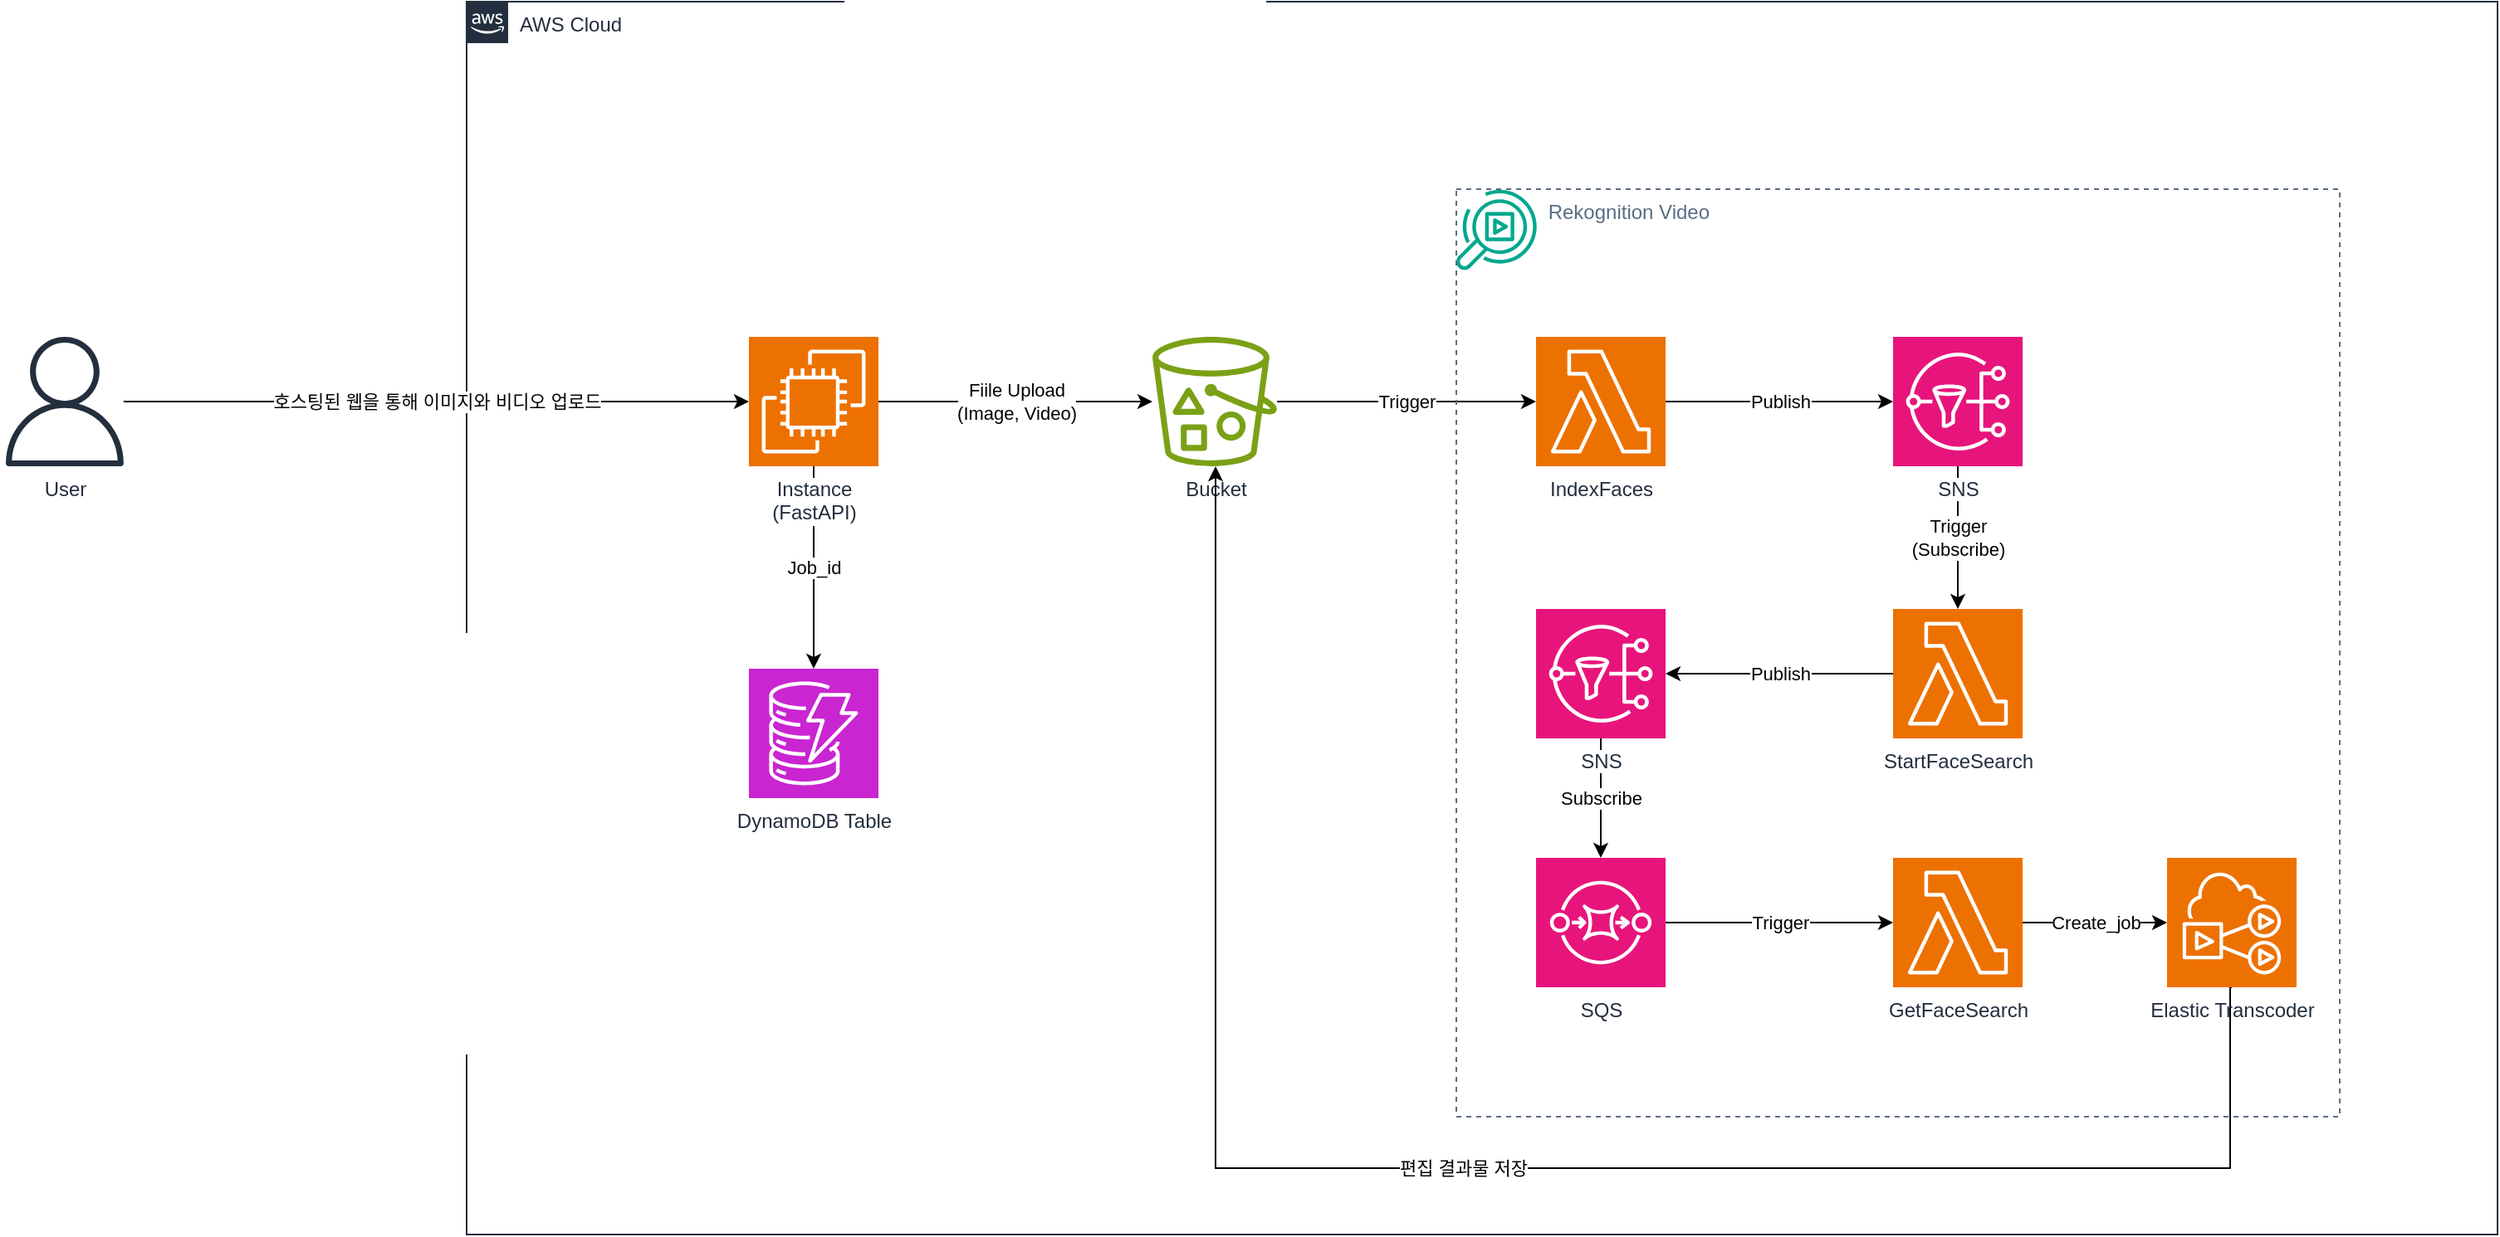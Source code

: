 <mxfile version="22.1.3" type="github">
  <diagram id="P8SgOj7VlffQ7_T9y5AT" name="페이지-3">
    <mxGraphModel dx="3683" dy="-93" grid="0" gridSize="10" guides="1" tooltips="1" connect="1" arrows="1" fold="1" page="0" pageScale="1" pageWidth="827" pageHeight="1169" math="0" shadow="0">
      <root>
        <mxCell id="0" />
        <mxCell id="1" parent="0" />
        <mxCell id="KjW8BM-JCjkzsueYHJxK-1" value="AWS Cloud" style="points=[[0,0],[0.25,0],[0.5,0],[0.75,0],[1,0],[1,0.25],[1,0.5],[1,0.75],[1,1],[0.75,1],[0.5,1],[0.25,1],[0,1],[0,0.75],[0,0.5],[0,0.25]];outlineConnect=0;gradientColor=none;html=1;whiteSpace=wrap;fontSize=12;fontStyle=0;container=1;pointerEvents=0;collapsible=0;recursiveResize=0;shape=mxgraph.aws4.group;grIcon=mxgraph.aws4.group_aws_cloud_alt;strokeColor=#232F3E;fillColor=none;verticalAlign=top;align=left;spacingLeft=30;fontColor=#232F3E;dashed=0;" parent="1" vertex="1">
          <mxGeometry x="-1283" y="1238" width="1223" height="743" as="geometry" />
        </mxCell>
        <mxCell id="KjW8BM-JCjkzsueYHJxK-3" value="" style="sketch=0;outlineConnect=0;fontColor=#232F3E;gradientColor=none;fillColor=#01A88D;strokeColor=none;dashed=0;verticalLabelPosition=bottom;verticalAlign=top;align=center;html=1;fontSize=12;fontStyle=0;aspect=fixed;pointerEvents=1;shape=mxgraph.aws4.rekognition_video;labelBackgroundColor=default;labelBorderColor=none;" parent="KjW8BM-JCjkzsueYHJxK-1" vertex="1">
          <mxGeometry x="596" y="113" width="48.37" height="49" as="geometry" />
        </mxCell>
        <mxCell id="KjW8BM-JCjkzsueYHJxK-17" value="Publish" style="edgeStyle=orthogonalEdgeStyle;rounded=0;orthogonalLoop=1;jettySize=auto;html=1;" parent="KjW8BM-JCjkzsueYHJxK-1" source="KjW8BM-JCjkzsueYHJxK-4" target="KjW8BM-JCjkzsueYHJxK-16" edge="1">
          <mxGeometry relative="1" as="geometry" />
        </mxCell>
        <mxCell id="KjW8BM-JCjkzsueYHJxK-4" value="StartFaceSearch" style="sketch=0;points=[[0,0,0],[0.25,0,0],[0.5,0,0],[0.75,0,0],[1,0,0],[0,1,0],[0.25,1,0],[0.5,1,0],[0.75,1,0],[1,1,0],[0,0.25,0],[0,0.5,0],[0,0.75,0],[1,0.25,0],[1,0.5,0],[1,0.75,0]];outlineConnect=0;fontColor=#232F3E;fillColor=#ED7100;strokeColor=#ffffff;dashed=0;verticalLabelPosition=bottom;verticalAlign=top;align=center;html=1;fontSize=12;fontStyle=0;aspect=fixed;shape=mxgraph.aws4.resourceIcon;resIcon=mxgraph.aws4.lambda;labelBackgroundColor=default;" parent="KjW8BM-JCjkzsueYHJxK-1" vertex="1">
          <mxGeometry x="859" y="366" width="78" height="78" as="geometry" />
        </mxCell>
        <mxCell id="KjW8BM-JCjkzsueYHJxK-10" value="Trigger" style="edgeStyle=orthogonalEdgeStyle;rounded=0;orthogonalLoop=1;jettySize=auto;html=1;" parent="KjW8BM-JCjkzsueYHJxK-1" source="KjW8BM-JCjkzsueYHJxK-5" target="KjW8BM-JCjkzsueYHJxK-2" edge="1">
          <mxGeometry relative="1" as="geometry" />
        </mxCell>
        <mxCell id="KjW8BM-JCjkzsueYHJxK-5" value="Bucket" style="sketch=0;outlineConnect=0;fontColor=#232F3E;gradientColor=none;fillColor=#7AA116;strokeColor=none;dashed=0;verticalLabelPosition=bottom;verticalAlign=top;align=center;html=1;fontSize=12;fontStyle=0;aspect=fixed;pointerEvents=1;shape=mxgraph.aws4.bucket_with_objects;labelBackgroundColor=default;" parent="KjW8BM-JCjkzsueYHJxK-1" vertex="1">
          <mxGeometry x="413" y="202" width="75" height="78" as="geometry" />
        </mxCell>
        <mxCell id="KjW8BM-JCjkzsueYHJxK-9" value="Fiile Upload&lt;br&gt;(Image, Video)" style="edgeStyle=orthogonalEdgeStyle;rounded=0;orthogonalLoop=1;jettySize=auto;html=1;" parent="KjW8BM-JCjkzsueYHJxK-1" source="KjW8BM-JCjkzsueYHJxK-7" target="KjW8BM-JCjkzsueYHJxK-5" edge="1">
          <mxGeometry relative="1" as="geometry" />
        </mxCell>
        <mxCell id="KjW8BM-JCjkzsueYHJxK-20" value="&lt;blockquote style=&quot;margin: 0 0 0 40px; border: none; padding: 0px;&quot;&gt;&amp;nbsp; &amp;nbsp; Rekognition Video&lt;/blockquote&gt;" style="fillColor=none;strokeColor=#5A6C86;dashed=1;verticalAlign=top;fontStyle=0;fontColor=#5A6C86;whiteSpace=wrap;html=1;align=left;" parent="KjW8BM-JCjkzsueYHJxK-1" vertex="1">
          <mxGeometry x="596" y="113" width="532" height="559" as="geometry" />
        </mxCell>
        <mxCell id="mqoPBU5G4WwiqGyP-W_--4" value="Job_id" style="edgeStyle=orthogonalEdgeStyle;rounded=0;orthogonalLoop=1;jettySize=auto;html=1;" parent="KjW8BM-JCjkzsueYHJxK-1" source="KjW8BM-JCjkzsueYHJxK-7" target="KjW8BM-JCjkzsueYHJxK-19" edge="1">
          <mxGeometry relative="1" as="geometry" />
        </mxCell>
        <mxCell id="KjW8BM-JCjkzsueYHJxK-7" value="Instance&lt;br&gt;(FastAPI)" style="sketch=0;points=[[0,0,0],[0.25,0,0],[0.5,0,0],[0.75,0,0],[1,0,0],[0,1,0],[0.25,1,0],[0.5,1,0],[0.75,1,0],[1,1,0],[0,0.25,0],[0,0.5,0],[0,0.75,0],[1,0.25,0],[1,0.5,0],[1,0.75,0]];outlineConnect=0;fontColor=#232F3E;fillColor=#ED7100;strokeColor=#ffffff;dashed=0;verticalLabelPosition=bottom;verticalAlign=top;align=center;html=1;fontSize=12;fontStyle=0;aspect=fixed;shape=mxgraph.aws4.resourceIcon;resIcon=mxgraph.aws4.ec2;labelBackgroundColor=default;" parent="KjW8BM-JCjkzsueYHJxK-1" vertex="1">
          <mxGeometry x="170" y="202" width="78" height="78" as="geometry" />
        </mxCell>
        <mxCell id="KjW8BM-JCjkzsueYHJxK-13" value="Trigger&lt;br&gt;(Subscribe)" style="edgeStyle=orthogonalEdgeStyle;rounded=0;orthogonalLoop=1;jettySize=auto;html=1;" parent="KjW8BM-JCjkzsueYHJxK-1" source="KjW8BM-JCjkzsueYHJxK-8" target="KjW8BM-JCjkzsueYHJxK-4" edge="1">
          <mxGeometry relative="1" as="geometry" />
        </mxCell>
        <mxCell id="KjW8BM-JCjkzsueYHJxK-8" value="SNS" style="sketch=0;points=[[0,0,0],[0.25,0,0],[0.5,0,0],[0.75,0,0],[1,0,0],[0,1,0],[0.25,1,0],[0.5,1,0],[0.75,1,0],[1,1,0],[0,0.25,0],[0,0.5,0],[0,0.75,0],[1,0.25,0],[1,0.5,0],[1,0.75,0]];outlineConnect=0;fontColor=#232F3E;fillColor=#E7157B;strokeColor=#ffffff;dashed=0;verticalLabelPosition=bottom;verticalAlign=top;align=center;html=1;fontSize=12;fontStyle=0;aspect=fixed;shape=mxgraph.aws4.resourceIcon;resIcon=mxgraph.aws4.sns;labelBackgroundColor=default;" parent="KjW8BM-JCjkzsueYHJxK-1" vertex="1">
          <mxGeometry x="859" y="202" width="78" height="78" as="geometry" />
        </mxCell>
        <mxCell id="KjW8BM-JCjkzsueYHJxK-12" value="Publish" style="edgeStyle=orthogonalEdgeStyle;rounded=0;orthogonalLoop=1;jettySize=auto;html=1;" parent="KjW8BM-JCjkzsueYHJxK-1" source="KjW8BM-JCjkzsueYHJxK-2" target="KjW8BM-JCjkzsueYHJxK-8" edge="1">
          <mxGeometry relative="1" as="geometry" />
        </mxCell>
        <mxCell id="KjW8BM-JCjkzsueYHJxK-2" value="IndexFaces" style="sketch=0;points=[[0,0,0],[0.25,0,0],[0.5,0,0],[0.75,0,0],[1,0,0],[0,1,0],[0.25,1,0],[0.5,1,0],[0.75,1,0],[1,1,0],[0,0.25,0],[0,0.5,0],[0,0.75,0],[1,0.25,0],[1,0.5,0],[1,0.75,0]];outlineConnect=0;fontColor=#232F3E;fillColor=#ED7100;strokeColor=#ffffff;dashed=0;verticalLabelPosition=bottom;verticalAlign=top;align=center;html=1;fontSize=12;fontStyle=0;aspect=fixed;shape=mxgraph.aws4.resourceIcon;resIcon=mxgraph.aws4.lambda;" parent="KjW8BM-JCjkzsueYHJxK-1" vertex="1">
          <mxGeometry x="644" y="202" width="78" height="78" as="geometry" />
        </mxCell>
        <mxCell id="rzjTm8ItPWxVxq5b64Ph-3" value="Subscribe" style="edgeStyle=orthogonalEdgeStyle;rounded=0;orthogonalLoop=1;jettySize=auto;html=1;" parent="KjW8BM-JCjkzsueYHJxK-1" source="KjW8BM-JCjkzsueYHJxK-16" target="rzjTm8ItPWxVxq5b64Ph-2" edge="1">
          <mxGeometry relative="1" as="geometry" />
        </mxCell>
        <mxCell id="KjW8BM-JCjkzsueYHJxK-16" value="SNS" style="sketch=0;points=[[0,0,0],[0.25,0,0],[0.5,0,0],[0.75,0,0],[1,0,0],[0,1,0],[0.25,1,0],[0.5,1,0],[0.75,1,0],[1,1,0],[0,0.25,0],[0,0.5,0],[0,0.75,0],[1,0.25,0],[1,0.5,0],[1,0.75,0]];outlineConnect=0;fontColor=#232F3E;fillColor=#E7157B;strokeColor=#ffffff;dashed=0;verticalLabelPosition=bottom;verticalAlign=top;align=center;html=1;fontSize=12;fontStyle=0;aspect=fixed;shape=mxgraph.aws4.resourceIcon;resIcon=mxgraph.aws4.sns;labelBackgroundColor=default;" parent="KjW8BM-JCjkzsueYHJxK-1" vertex="1">
          <mxGeometry x="644" y="366" width="78" height="78" as="geometry" />
        </mxCell>
        <mxCell id="KjW8BM-JCjkzsueYHJxK-19" value="DynamoDB Table" style="sketch=0;points=[[0,0,0],[0.25,0,0],[0.5,0,0],[0.75,0,0],[1,0,0],[0,1,0],[0.25,1,0],[0.5,1,0],[0.75,1,0],[1,1,0],[0,0.25,0],[0,0.5,0],[0,0.75,0],[1,0.25,0],[1,0.5,0],[1,0.75,0]];outlineConnect=0;fontColor=#232F3E;fillColor=#C925D1;strokeColor=#ffffff;dashed=0;verticalLabelPosition=bottom;verticalAlign=top;align=center;html=1;fontSize=12;fontStyle=0;aspect=fixed;shape=mxgraph.aws4.resourceIcon;resIcon=mxgraph.aws4.dynamodb;" parent="KjW8BM-JCjkzsueYHJxK-1" vertex="1">
          <mxGeometry x="170" y="402" width="78" height="78" as="geometry" />
        </mxCell>
        <mxCell id="rzjTm8ItPWxVxq5b64Ph-5" value="Create_job" style="edgeStyle=orthogonalEdgeStyle;rounded=0;orthogonalLoop=1;jettySize=auto;html=1;" parent="KjW8BM-JCjkzsueYHJxK-1" source="KjW8BM-JCjkzsueYHJxK-14" target="KjW8BM-JCjkzsueYHJxK-11" edge="1">
          <mxGeometry relative="1" as="geometry" />
        </mxCell>
        <mxCell id="KjW8BM-JCjkzsueYHJxK-14" value="GetFaceSearch" style="sketch=0;points=[[0,0,0],[0.25,0,0],[0.5,0,0],[0.75,0,0],[1,0,0],[0,1,0],[0.25,1,0],[0.5,1,0],[0.75,1,0],[1,1,0],[0,0.25,0],[0,0.5,0],[0,0.75,0],[1,0.25,0],[1,0.5,0],[1,0.75,0]];outlineConnect=0;fontColor=#232F3E;fillColor=#ED7100;strokeColor=#ffffff;dashed=0;verticalLabelPosition=bottom;verticalAlign=top;align=center;html=1;fontSize=12;fontStyle=0;aspect=fixed;shape=mxgraph.aws4.resourceIcon;resIcon=mxgraph.aws4.lambda;labelBackgroundColor=default;" parent="KjW8BM-JCjkzsueYHJxK-1" vertex="1">
          <mxGeometry x="859" y="516" width="78" height="78" as="geometry" />
        </mxCell>
        <mxCell id="mqoPBU5G4WwiqGyP-W_--5" value="편집 결과물 저장" style="edgeStyle=orthogonalEdgeStyle;rounded=0;orthogonalLoop=1;jettySize=auto;html=1;exitX=0.5;exitY=1;exitDx=0;exitDy=0;exitPerimeter=0;" parent="KjW8BM-JCjkzsueYHJxK-1" source="KjW8BM-JCjkzsueYHJxK-11" target="KjW8BM-JCjkzsueYHJxK-5" edge="1">
          <mxGeometry relative="1" as="geometry">
            <Array as="points">
              <mxPoint x="1062" y="594" />
              <mxPoint x="1062" y="703" />
              <mxPoint x="451" y="703" />
            </Array>
          </mxGeometry>
        </mxCell>
        <mxCell id="KjW8BM-JCjkzsueYHJxK-11" value="Elastic Transcoder" style="sketch=0;points=[[0,0,0],[0.25,0,0],[0.5,0,0],[0.75,0,0],[1,0,0],[0,1,0],[0.25,1,0],[0.5,1,0],[0.75,1,0],[1,1,0],[0,0.25,0],[0,0.5,0],[0,0.75,0],[1,0.25,0],[1,0.5,0],[1,0.75,0]];outlineConnect=0;fontColor=#232F3E;fillColor=#ED7100;strokeColor=#ffffff;dashed=0;verticalLabelPosition=bottom;verticalAlign=top;align=center;html=1;fontSize=12;fontStyle=0;aspect=fixed;shape=mxgraph.aws4.resourceIcon;resIcon=mxgraph.aws4.elastic_transcoder;" parent="KjW8BM-JCjkzsueYHJxK-1" vertex="1">
          <mxGeometry x="1024" y="516" width="78" height="78" as="geometry" />
        </mxCell>
        <mxCell id="rzjTm8ItPWxVxq5b64Ph-4" value="Trigger" style="edgeStyle=orthogonalEdgeStyle;rounded=0;orthogonalLoop=1;jettySize=auto;html=1;" parent="KjW8BM-JCjkzsueYHJxK-1" source="rzjTm8ItPWxVxq5b64Ph-2" target="KjW8BM-JCjkzsueYHJxK-14" edge="1">
          <mxGeometry relative="1" as="geometry" />
        </mxCell>
        <mxCell id="rzjTm8ItPWxVxq5b64Ph-2" value="SQS" style="sketch=0;points=[[0,0,0],[0.25,0,0],[0.5,0,0],[0.75,0,0],[1,0,0],[0,1,0],[0.25,1,0],[0.5,1,0],[0.75,1,0],[1,1,0],[0,0.25,0],[0,0.5,0],[0,0.75,0],[1,0.25,0],[1,0.5,0],[1,0.75,0]];outlineConnect=0;fontColor=#232F3E;fillColor=#E7157B;strokeColor=#ffffff;dashed=0;verticalLabelPosition=bottom;verticalAlign=top;align=center;html=1;fontSize=12;fontStyle=0;aspect=fixed;shape=mxgraph.aws4.resourceIcon;resIcon=mxgraph.aws4.sqs;" parent="KjW8BM-JCjkzsueYHJxK-1" vertex="1">
          <mxGeometry x="644" y="516" width="78" height="78" as="geometry" />
        </mxCell>
        <mxCell id="KjW8BM-JCjkzsueYHJxK-15" value="호스팅된 웹을 통해 이미지와 비디오 업로드" style="edgeStyle=orthogonalEdgeStyle;rounded=0;orthogonalLoop=1;jettySize=auto;html=1;" parent="1" source="KjW8BM-JCjkzsueYHJxK-6" target="KjW8BM-JCjkzsueYHJxK-7" edge="1">
          <mxGeometry relative="1" as="geometry" />
        </mxCell>
        <mxCell id="KjW8BM-JCjkzsueYHJxK-6" value="User" style="sketch=0;outlineConnect=0;fontColor=#232F3E;gradientColor=none;fillColor=#232F3D;strokeColor=none;dashed=0;verticalLabelPosition=bottom;verticalAlign=top;align=center;html=1;fontSize=12;fontStyle=0;aspect=fixed;pointerEvents=1;shape=mxgraph.aws4.user;" parent="1" vertex="1">
          <mxGeometry x="-1564" y="1440" width="78" height="78" as="geometry" />
        </mxCell>
      </root>
    </mxGraphModel>
  </diagram>
</mxfile>
